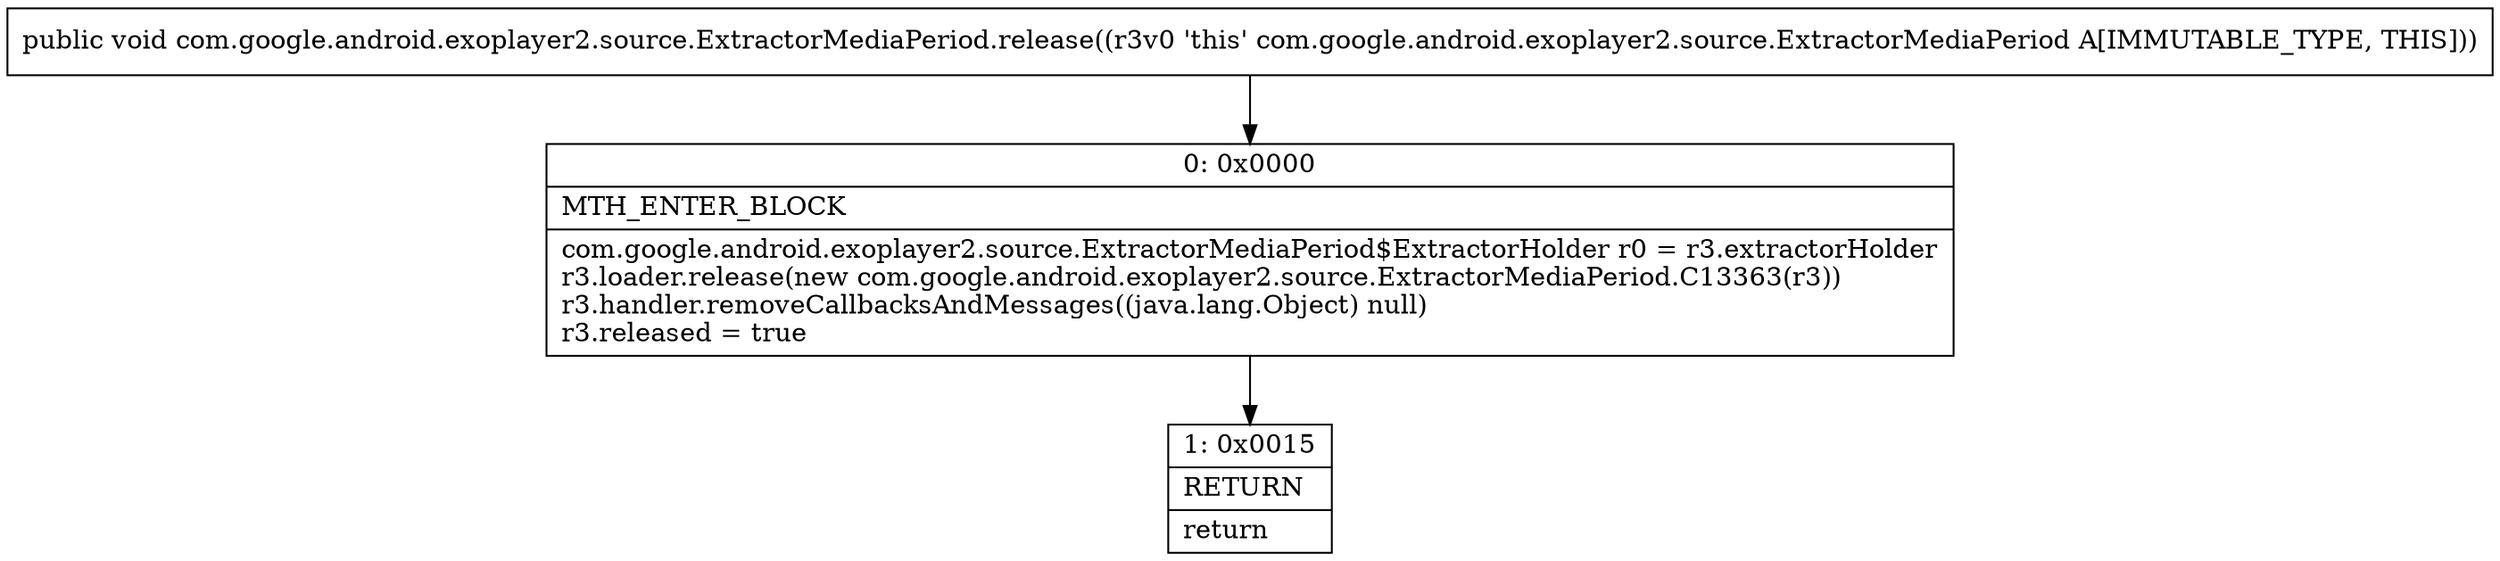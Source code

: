 digraph "CFG forcom.google.android.exoplayer2.source.ExtractorMediaPeriod.release()V" {
Node_0 [shape=record,label="{0\:\ 0x0000|MTH_ENTER_BLOCK\l|com.google.android.exoplayer2.source.ExtractorMediaPeriod$ExtractorHolder r0 = r3.extractorHolder\lr3.loader.release(new com.google.android.exoplayer2.source.ExtractorMediaPeriod.C13363(r3))\lr3.handler.removeCallbacksAndMessages((java.lang.Object) null)\lr3.released = true\l}"];
Node_1 [shape=record,label="{1\:\ 0x0015|RETURN\l|return\l}"];
MethodNode[shape=record,label="{public void com.google.android.exoplayer2.source.ExtractorMediaPeriod.release((r3v0 'this' com.google.android.exoplayer2.source.ExtractorMediaPeriod A[IMMUTABLE_TYPE, THIS])) }"];
MethodNode -> Node_0;
Node_0 -> Node_1;
}

